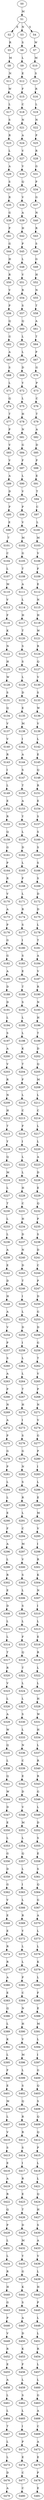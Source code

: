strict digraph  {
	S0 -> S1 [ label = M ];
	S1 -> S2 [ label = E ];
	S1 -> S3 [ label = N ];
	S1 -> S4 [ label = S ];
	S2 -> S5 [ label = R ];
	S3 -> S6 [ label = S ];
	S4 -> S7 [ label = W ];
	S5 -> S8 [ label = M ];
	S6 -> S9 [ label = L ];
	S7 -> S10 [ label = M ];
	S8 -> S11 [ label = N ];
	S9 -> S12 [ label = E ];
	S10 -> S13 [ label = S ];
	S11 -> S14 [ label = W ];
	S12 -> S15 [ label = F ];
	S13 -> S16 [ label = R ];
	S14 -> S17 [ label = L ];
	S15 -> S18 [ label = C ];
	S16 -> S19 [ label = L ];
	S17 -> S20 [ label = S ];
	S18 -> S21 [ label = N ];
	S19 -> S22 [ label = N ];
	S20 -> S23 [ label = R ];
	S21 -> S24 [ label = A ];
	S22 -> S25 [ label = P ];
	S23 -> S26 [ label = L ];
	S24 -> S27 [ label = V ];
	S25 -> S28 [ label = R ];
	S26 -> S29 [ label = A ];
	S27 -> S30 [ label = V ];
	S28 -> S31 [ label = G ];
	S29 -> S32 [ label = S ];
	S30 -> S33 [ label = Q ];
	S31 -> S34 [ label = P ];
	S32 -> S35 [ label = R ];
	S33 -> S36 [ label = V ];
	S34 -> S37 [ label = G ];
	S35 -> S38 [ label = G ];
	S36 -> S39 [ label = A ];
	S37 -> S40 [ label = N ];
	S38 -> S41 [ label = P ];
	S39 -> S42 [ label = H ];
	S40 -> S43 [ label = R ];
	S41 -> S44 [ label = G ];
	S42 -> S45 [ label = P ];
	S43 -> S46 [ label = S ];
	S44 -> S47 [ label = H ];
	S45 -> S48 [ label = L ];
	S46 -> S49 [ label = G ];
	S47 -> S50 [ label = R ];
	S48 -> S51 [ label = V ];
	S49 -> S52 [ label = H ];
	S50 -> S53 [ label = V ];
	S51 -> S54 [ label = R ];
	S52 -> S55 [ label = N ];
	S53 -> S56 [ label = P ];
	S54 -> S57 [ label = S ];
	S55 -> S58 [ label = T ];
	S56 -> S59 [ label = Q ];
	S57 -> S60 [ label = Q ];
	S58 -> S61 [ label = A ];
	S59 -> S62 [ label = G ];
	S60 -> S63 [ label = L ];
	S61 -> S64 [ label = T ];
	S62 -> S65 [ label = A ];
	S63 -> S66 [ label = L ];
	S64 -> S67 [ label = P ];
	S65 -> S68 [ label = S ];
	S66 -> S69 [ label = D ];
	S67 -> S70 [ label = G ];
	S68 -> S71 [ label = L ];
	S69 -> S72 [ label = Y ];
	S70 -> S73 [ label = P ];
	S71 -> S74 [ label = Q ];
	S72 -> S75 [ label = L ];
	S73 -> S76 [ label = C ];
	S74 -> S77 [ label = T ];
	S75 -> S78 [ label = H ];
	S76 -> S79 [ label = T ];
	S77 -> S80 [ label = P ];
	S78 -> S81 [ label = N ];
	S79 -> S82 [ label = A ];
	S80 -> S83 [ label = V ];
	S81 -> S84 [ label = G ];
	S82 -> S85 [ label = D ];
	S83 -> S86 [ label = V ];
	S84 -> S87 [ label = F ];
	S85 -> S88 [ label = P ];
	S86 -> S89 [ label = A ];
	S87 -> S90 [ label = L ];
	S88 -> S91 [ label = E ];
	S89 -> S92 [ label = D ];
	S90 -> S93 [ label = V ];
	S91 -> S94 [ label = T ];
	S92 -> S95 [ label = P ];
	S93 -> S96 [ label = P ];
	S94 -> S97 [ label = C ];
	S95 -> S98 [ label = E ];
	S96 -> S99 [ label = V ];
	S97 -> S100 [ label = L ];
	S98 -> S101 [ label = T ];
	S99 -> S102 [ label = M ];
	S100 -> S103 [ label = M ];
	S101 -> S104 [ label = C ];
	S102 -> S105 [ label = G ];
	S103 -> S106 [ label = V ];
	S104 -> S107 [ label = L ];
	S105 -> S108 [ label = T ];
	S106 -> S109 [ label = F ];
	S107 -> S110 [ label = M ];
	S108 -> S111 [ label = A ];
	S109 -> S112 [ label = E ];
	S110 -> S113 [ label = V ];
	S111 -> S114 [ label = L ];
	S112 -> S115 [ label = N ];
	S113 -> S116 [ label = F ];
	S114 -> S117 [ label = H ];
	S115 -> S118 [ label = H ];
	S116 -> S119 [ label = K ];
	S117 -> S120 [ label = T ];
	S118 -> S121 [ label = W ];
	S119 -> S122 [ label = N ];
	S120 -> S123 [ label = S ];
	S121 -> S124 [ label = R ];
	S122 -> S125 [ label = H ];
	S123 -> S126 [ label = S ];
	S124 -> S127 [ label = Q ];
	S125 -> S128 [ label = W ];
	S126 -> S129 [ label = L ];
	S127 -> S130 [ label = V ];
	S128 -> S131 [ label = S ];
	S129 -> S132 [ label = D ];
	S130 -> S133 [ label = S ];
	S131 -> S134 [ label = Q ];
	S132 -> S135 [ label = E ];
	S133 -> S136 [ label = W ];
	S134 -> S137 [ label = V ];
	S135 -> S138 [ label = M ];
	S136 -> S139 [ label = V ];
	S137 -> S140 [ label = V ];
	S138 -> S141 [ label = I ];
	S139 -> S142 [ label = L ];
	S140 -> S143 [ label = R ];
	S141 -> S144 [ label = A ];
	S142 -> S145 [ label = E ];
	S143 -> S146 [ label = I ];
	S144 -> S147 [ label = S ];
	S145 -> S148 [ label = Q ];
	S146 -> S149 [ label = L ];
	S147 -> S150 [ label = T ];
	S148 -> S151 [ label = R ];
	S149 -> S152 [ label = E ];
	S150 -> S153 [ label = A ];
	S151 -> S154 [ label = E ];
	S152 -> S155 [ label = R ];
	S153 -> S156 [ label = Y ];
	S154 -> S157 [ label = S ];
	S155 -> S158 [ label = Q ];
	S156 -> S159 [ label = L ];
	S157 -> S160 [ label = S ];
	S158 -> S161 [ label = G ];
	S159 -> S162 [ label = D ];
	S160 -> S163 [ label = S ];
	S161 -> S164 [ label = P ];
	S162 -> S165 [ label = L ];
	S163 -> S166 [ label = S ];
	S164 -> S167 [ label = R ];
	S165 -> S168 [ label = F ];
	S166 -> S169 [ label = S ];
	S167 -> S170 [ label = V ];
	S168 -> S171 [ label = L ];
	S169 -> S172 [ label = D ];
	S170 -> S173 [ label = A ];
	S171 -> S174 [ label = R ];
	S172 -> S175 [ label = D ];
	S173 -> S176 [ label = P ];
	S174 -> S177 [ label = S ];
	S175 -> S178 [ label = L ];
	S176 -> S179 [ label = G ];
	S177 -> S180 [ label = I ];
	S178 -> S181 [ label = T ];
	S179 -> S182 [ label = G ];
	S180 -> S183 [ label = S ];
	S181 -> S184 [ label = A ];
	S182 -> S185 [ label = A ];
	S183 -> S186 [ label = E ];
	S184 -> S187 [ label = V ];
	S185 -> S188 [ label = D ];
	S186 -> S189 [ label = T ];
	S187 -> S190 [ label = R ];
	S188 -> S191 [ label = D ];
	S189 -> S192 [ label = S ];
	S190 -> S193 [ label = N ];
	S191 -> S194 [ label = L ];
	S192 -> S195 [ label = L ];
	S193 -> S196 [ label = H ];
	S194 -> S197 [ label = S ];
	S195 -> S198 [ label = L ];
	S196 -> S199 [ label = T ];
	S197 -> S200 [ label = A ];
	S198 -> S201 [ label = K ];
	S199 -> S202 [ label = D ];
	S200 -> S203 [ label = V ];
	S201 -> S204 [ label = T ];
	S202 -> S205 [ label = Q ];
	S203 -> S206 [ label = R ];
	S204 -> S207 [ label = F ];
	S205 -> S208 [ label = M ];
	S206 -> S209 [ label = N ];
	S207 -> S210 [ label = L ];
	S208 -> S211 [ label = L ];
	S209 -> S212 [ label = H ];
	S210 -> S213 [ label = C ];
	S211 -> S214 [ label = C ];
	S212 -> S215 [ label = T ];
	S213 -> S216 [ label = F ];
	S214 -> S217 [ label = L ];
	S215 -> S218 [ label = Y ];
	S216 -> S219 [ label = I ];
	S217 -> S220 [ label = L ];
	S218 -> S221 [ label = Q ];
	S219 -> S222 [ label = L ];
	S220 -> S223 [ label = A ];
	S221 -> S224 [ label = M ];
	S222 -> S225 [ label = L ];
	S223 -> S226 [ label = D ];
	S224 -> S227 [ label = L ];
	S225 -> S228 [ label = H ];
	S226 -> S229 [ label = E ];
	S227 -> S230 [ label = T ];
	S228 -> S231 [ label = C ];
	S229 -> S232 [ label = Q ];
	S230 -> S233 [ label = L ];
	S231 -> S234 [ label = H ];
	S232 -> S235 [ label = P ];
	S233 -> S236 [ label = L ];
	S234 -> S237 [ label = D ];
	S235 -> S238 [ label = S ];
	S236 -> S239 [ label = A ];
	S237 -> S240 [ label = N ];
	S238 -> S241 [ label = D ];
	S239 -> S242 [ label = E ];
	S240 -> S243 [ label = D ];
	S241 -> S244 [ label = C ];
	S242 -> S245 [ label = D ];
	S243 -> S246 [ label = T ];
	S244 -> S247 [ label = P ];
	S245 -> S248 [ label = H ];
	S246 -> S249 [ label = I ];
	S247 -> S250 [ label = D ];
	S248 -> S251 [ label = A ];
	S249 -> S252 [ label = L ];
	S250 -> S253 [ label = G ];
	S251 -> S254 [ label = V ];
	S252 -> S255 [ label = D ];
	S253 -> S256 [ label = D ];
	S254 -> S257 [ label = P ];
	S255 -> S258 [ label = I ];
	S256 -> S259 [ label = G ];
	S257 -> S260 [ label = S ];
	S258 -> S261 [ label = L ];
	S259 -> S262 [ label = T ];
	S260 -> S263 [ label = A ];
	S261 -> S264 [ label = L ];
	S262 -> S265 [ label = V ];
	S263 -> S266 [ label = P ];
	S264 -> S267 [ label = T ];
	S265 -> S268 [ label = P ];
	S266 -> S269 [ label = N ];
	S267 -> S270 [ label = H ];
	S268 -> S271 [ label = N ];
	S269 -> S272 [ label = A ];
	S270 -> S273 [ label = I ];
	S271 -> S274 [ label = V ];
	S272 -> S275 [ label = P ];
	S273 -> S276 [ label = S ];
	S274 -> S277 [ label = G ];
	S275 -> S278 [ label = G ];
	S276 -> S279 [ label = G ];
	S277 -> S280 [ label = P ];
	S278 -> S281 [ label = P ];
	S279 -> S282 [ label = N ];
	S280 -> S283 [ label = I ];
	S281 -> S284 [ label = L ];
	S282 -> S285 [ label = S ];
	S283 -> S286 [ label = L ];
	S284 -> S287 [ label = L ];
	S285 -> S288 [ label = R ];
	S286 -> S289 [ label = E ];
	S287 -> S290 [ label = E ];
	S288 -> S291 [ label = L ];
	S289 -> S292 [ label = M ];
	S290 -> S293 [ label = F ];
	S291 -> S294 [ label = C ];
	S292 -> S295 [ label = V ];
	S293 -> S296 [ label = A ];
	S294 -> S297 [ label = M ];
	S295 -> S298 [ label = I ];
	S296 -> S299 [ label = L ];
	S297 -> S300 [ label = V ];
	S298 -> S301 [ label = R ];
	S299 -> S302 [ label = R ];
	S300 -> S303 [ label = S ];
	S301 -> S304 [ label = K ];
	S302 -> S305 [ label = E ];
	S303 -> S306 [ label = L ];
	S304 -> S307 [ label = N ];
	S305 -> S308 [ label = D ];
	S306 -> S309 [ label = S ];
	S307 -> S310 [ label = I ];
	S308 -> S311 [ label = L ];
	S309 -> S312 [ label = L ];
	S310 -> S313 [ label = L ];
	S311 -> S314 [ label = L ];
	S312 -> S315 [ label = F ];
	S313 -> S316 [ label = E ];
	S314 -> S317 [ label = T ];
	S315 -> S318 [ label = Q ];
	S316 -> S319 [ label = R ];
	S317 -> S320 [ label = R ];
	S318 -> S321 [ label = T ];
	S319 -> S322 [ label = L ];
	S320 -> S323 [ label = V ];
	S321 -> S324 [ label = L ];
	S322 -> S325 [ label = L ];
	S323 -> S326 [ label = L ];
	S324 -> S327 [ label = L ];
	S325 -> S328 [ label = H ];
	S326 -> S329 [ label = A ];
	S327 -> S330 [ label = S ];
	S328 -> S331 [ label = W ];
	S329 -> S332 [ label = W ];
	S330 -> S333 [ label = L ];
	S331 -> S334 [ label = H ];
	S332 -> S335 [ label = Q ];
	S333 -> S336 [ label = N ];
	S334 -> S337 [ label = L ];
	S335 -> S338 [ label = L ];
	S336 -> S339 [ label = C ];
	S337 -> S340 [ label = R ];
	S338 -> S341 [ label = Q ];
	S339 -> S342 [ label = E ];
	S340 -> S343 [ label = R ];
	S341 -> S344 [ label = W ];
	S342 -> S345 [ label = D ];
	S343 -> S346 [ label = G ];
	S344 -> S347 [ label = D ];
	S345 -> S348 [ label = V ];
	S346 -> S349 [ label = L ];
	S347 -> S350 [ label = E ];
	S348 -> S351 [ label = M ];
	S349 -> S352 [ label = D ];
	S350 -> S353 [ label = L ];
	S351 -> S354 [ label = L ];
	S352 -> S355 [ label = S ];
	S353 -> S356 [ label = G ];
	S354 -> S357 [ label = Q ];
	S355 -> S358 [ label = E ];
	S356 -> S359 [ label = D ];
	S357 -> S360 [ label = L ];
	S358 -> S361 [ label = S ];
	S359 -> S362 [ label = G ];
	S360 -> S363 [ label = I ];
	S361 -> S364 [ label = Q ];
	S362 -> S365 [ label = V ];
	S363 -> S366 [ label = L ];
	S364 -> S367 [ label = G ];
	S365 -> S368 [ label = E ];
	S366 -> S369 [ label = R ];
	S367 -> S370 [ label = A ];
	S368 -> S371 [ label = E ];
	S369 -> S372 [ label = Y ];
	S370 -> S373 [ label = L ];
	S371 -> S374 [ label = R ];
	S372 -> S375 [ label = L ];
	S373 -> S376 [ label = L ];
	S374 -> S377 [ label = R ];
	S375 -> S378 [ label = L ];
	S376 -> S379 [ label = K ];
	S377 -> S380 [ label = A ];
	S378 -> S381 [ label = P ];
	S379 -> S382 [ label = L ];
	S380 -> S383 [ label = E ];
	S381 -> S384 [ label = C ];
	S382 -> S385 [ label = F ];
	S383 -> S386 [ label = Q ];
	S384 -> S387 [ label = N ];
	S385 -> S388 [ label = E ];
	S386 -> S389 [ label = L ];
	S387 -> S390 [ label = H ];
	S388 -> S391 [ label = M ];
	S389 -> S392 [ label = K ];
	S390 -> S393 [ label = V ];
	S391 -> S394 [ label = L ];
	S392 -> S395 [ label = L ];
	S393 -> S396 [ label = M ];
	S394 -> S397 [ label = I ];
	S395 -> S398 [ label = F ];
	S396 -> S399 [ label = L ];
	S397 -> S400 [ label = G ];
	S398 -> S401 [ label = E ];
	S399 -> S402 [ label = S ];
	S400 -> S403 [ label = Q ];
	S401 -> S404 [ label = M ];
	S402 -> S405 [ label = Q ];
	S403 -> S406 [ label = S ];
	S404 -> S407 [ label = L ];
	S405 -> S408 [ label = R ];
	S406 -> S409 [ label = Q ];
	S407 -> S410 [ label = V ];
	S408 -> S411 [ label = R ];
	S409 -> S412 [ label = Q ];
	S410 -> S413 [ label = S ];
	S411 -> S414 [ label = S ];
	S412 -> S415 [ label = P ];
	S413 -> S416 [ label = E ];
	S414 -> S417 [ label = I ];
	S415 -> S418 [ label = L ];
	S416 -> S419 [ label = A ];
	S417 -> S420 [ label = R ];
	S418 -> S421 [ label = L ];
	S419 -> S422 [ label = R ];
	S420 -> S423 [ label = E ];
	S421 -> S424 [ label = Q ];
	S422 -> S425 [ label = Q ];
	S423 -> S426 [ label = T ];
	S424 -> S427 [ label = H ];
	S425 -> S428 [ label = P ];
	S426 -> S429 [ label = D ];
	S427 -> S430 [ label = S ];
	S428 -> S431 [ label = L ];
	S429 -> S432 [ label = M ];
	S430 -> S433 [ label = A ];
	S431 -> S434 [ label = L ];
	S432 -> S435 [ label = Y ];
	S433 -> S436 [ label = V ];
	S434 -> S437 [ label = R ];
	S435 -> S438 [ label = G ];
	S436 -> S439 [ label = L ];
	S437 -> S440 [ label = H ];
	S438 -> S441 [ label = K ];
	S439 -> S442 [ label = H ];
	S440 -> S443 [ label = G ];
	S441 -> S444 [ label = S ];
	S442 -> S445 [ label = P ];
	S443 -> S446 [ label = P ];
	S444 -> S447 [ label = A ];
	S445 -> S448 [ label = L ];
	S446 -> S449 [ label = V ];
	S447 -> S450 [ label = D ];
	S448 -> S451 [ label = L ];
	S449 -> S452 [ label = R ];
	S450 -> S453 [ label = K ];
	S451 -> S454 [ label = R ];
	S452 -> S455 [ label = E ];
	S453 -> S456 [ label = F ];
	S454 -> S457 [ label = L ];
	S455 -> S458 [ label = A ];
	S456 -> S459 [ label = L ];
	S457 -> S460 [ label = L ];
	S458 -> S461 [ label = L ];
	S459 -> S462 [ label = S ];
	S460 -> S463 [ label = G ];
	S461 -> S464 [ label = L ];
	S462 -> S465 [ label = L ];
	S463 -> S466 [ label = A ];
	S464 -> S467 [ label = T ];
	S465 -> S468 [ label = I ];
	S466 -> S469 [ label = C ];
	S467 -> S470 [ label = L ];
	S468 -> S471 [ label = P ];
	S469 -> S472 [ label = A ];
	S470 -> S473 [ label = L ];
	S471 -> S474 [ label = E ];
	S472 -> S475 [ label = E ];
	S473 -> S476 [ label = D ];
	S474 -> S477 [ label = C ];
	S475 -> S478 [ label = P ];
	S476 -> S479 [ label = A ];
	S477 -> S480 [ label = C ];
	S478 -> S481 [ label = E ];
}

